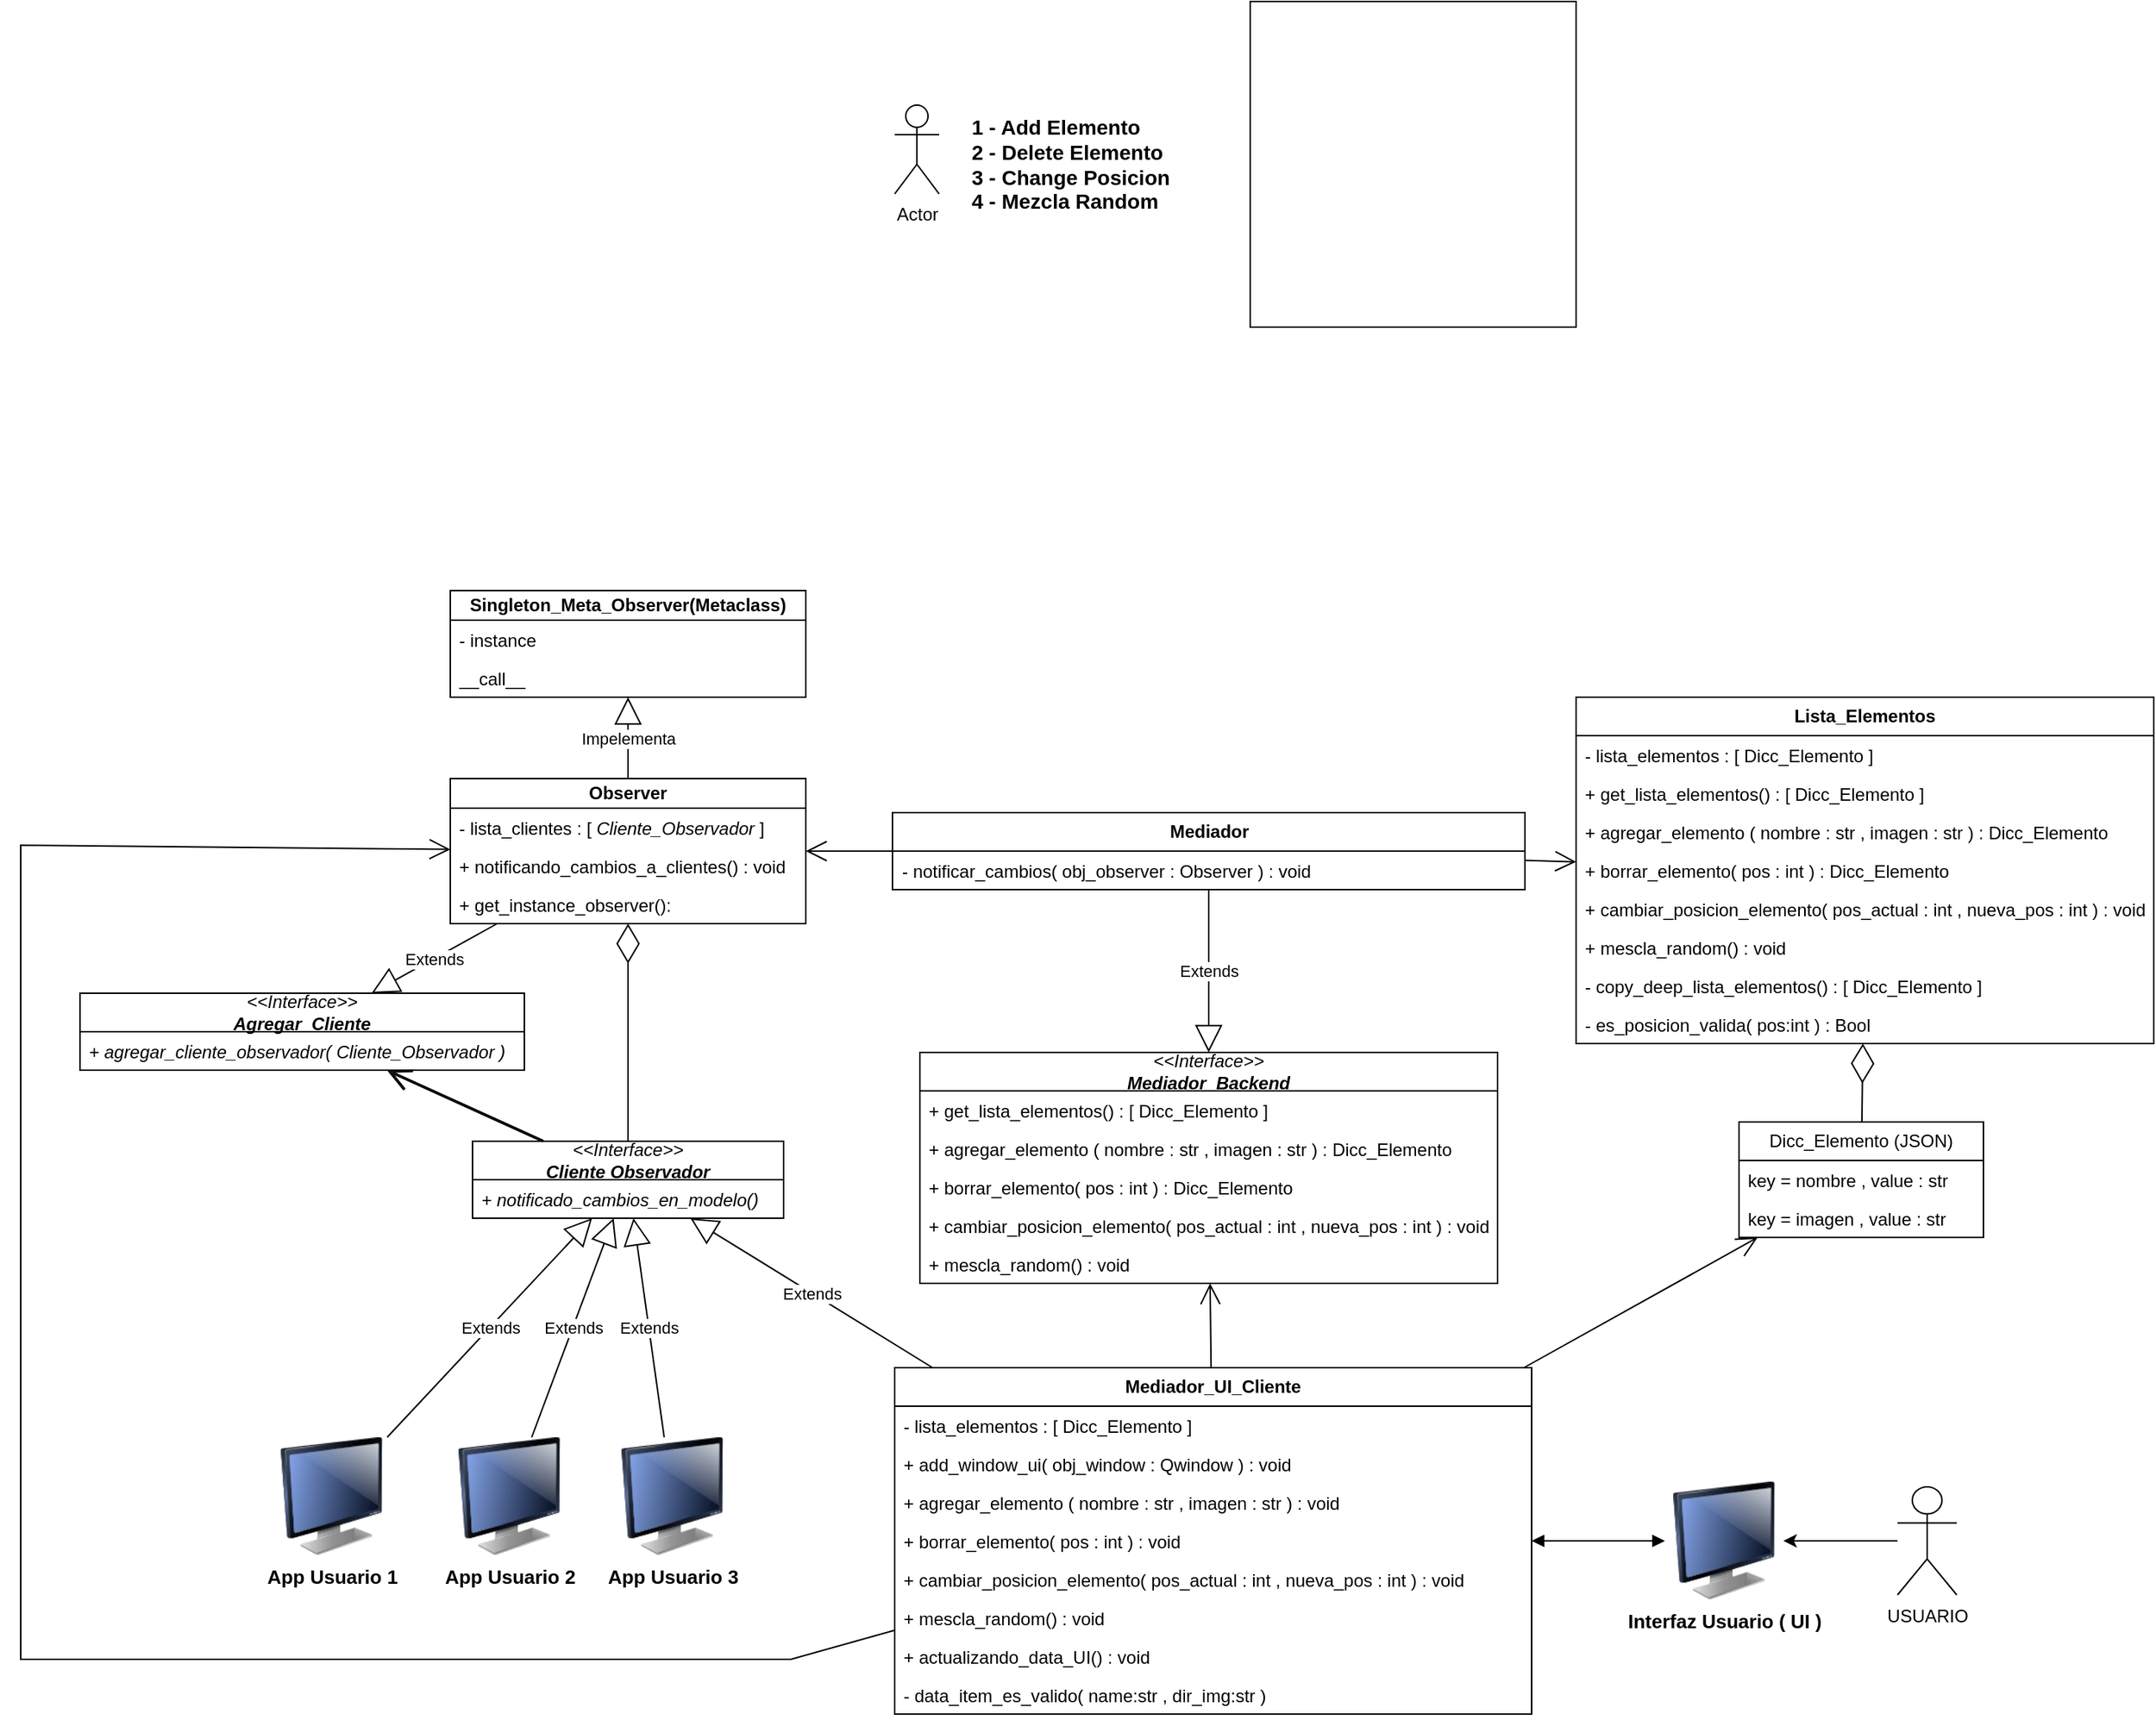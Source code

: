 <mxfile version="24.4.6" type="device">
  <diagram name="Página-1" id="JyxycoP2biTYrRzaDerA">
    <mxGraphModel dx="2261" dy="844" grid="1" gridSize="10" guides="1" tooltips="1" connect="1" arrows="1" fold="1" page="1" pageScale="1" pageWidth="827" pageHeight="1169" math="0" shadow="0">
      <root>
        <mxCell id="0" />
        <mxCell id="1" parent="0" />
        <mxCell id="s1K4aqA4JuCCRvIZJFgD-1" value="Actor" style="shape=umlActor;verticalLabelPosition=bottom;verticalAlign=top;html=1;outlineConnect=0;" parent="1" vertex="1">
          <mxGeometry x="150" y="120" width="30" height="60" as="geometry" />
        </mxCell>
        <mxCell id="s1K4aqA4JuCCRvIZJFgD-3" value="&lt;font style=&quot;font-size: 14px;&quot;&gt;&lt;b&gt;1 - Add Elemento&lt;/b&gt;&lt;/font&gt;&lt;div style=&quot;font-size: 14px;&quot;&gt;&lt;font style=&quot;font-size: 14px;&quot;&gt;&lt;b&gt;2 - Delete Elemento&lt;/b&gt;&lt;/font&gt;&lt;/div&gt;&lt;div style=&quot;font-size: 14px;&quot;&gt;&lt;font style=&quot;font-size: 14px;&quot;&gt;&lt;b&gt;3 - Change Posicion&lt;/b&gt;&lt;/font&gt;&lt;/div&gt;&lt;div style=&quot;font-size: 14px;&quot;&gt;&lt;font style=&quot;font-size: 14px;&quot;&gt;&lt;b&gt;4 - Mezcla Random&lt;/b&gt;&lt;/font&gt;&lt;/div&gt;" style="text;html=1;align=left;verticalAlign=middle;resizable=0;points=[];autosize=1;strokeColor=none;fillColor=none;" parent="1" vertex="1">
          <mxGeometry x="200" y="120" width="160" height="80" as="geometry" />
        </mxCell>
        <mxCell id="s1K4aqA4JuCCRvIZJFgD-4" value="" style="whiteSpace=wrap;html=1;aspect=fixed;fillColor=none;" parent="1" vertex="1">
          <mxGeometry x="390" y="50" width="220" height="220" as="geometry" />
        </mxCell>
        <mxCell id="s1K4aqA4JuCCRvIZJFgD-11" value="&lt;b&gt;Lista_Elementos&lt;/b&gt;" style="swimlane;fontStyle=0;childLayout=stackLayout;horizontal=1;startSize=26;fillColor=none;horizontalStack=0;resizeParent=1;resizeParentMax=0;resizeLast=0;collapsible=1;marginBottom=0;whiteSpace=wrap;html=1;" parent="1" vertex="1">
          <mxGeometry x="610" y="520" width="390" height="234" as="geometry" />
        </mxCell>
        <mxCell id="s1K4aqA4JuCCRvIZJFgD-13" value="- lista_elementos : [ Dicc_Elemento ]" style="text;strokeColor=none;fillColor=none;align=left;verticalAlign=top;spacingLeft=4;spacingRight=4;overflow=hidden;rotatable=0;points=[[0,0.5],[1,0.5]];portConstraint=eastwest;whiteSpace=wrap;html=1;" parent="s1K4aqA4JuCCRvIZJFgD-11" vertex="1">
          <mxGeometry y="26" width="390" height="26" as="geometry" />
        </mxCell>
        <mxCell id="s1K4aqA4JuCCRvIZJFgD-14" value="+ get_lista_elementos() : [ Dicc_Elemento ]" style="text;strokeColor=none;fillColor=none;align=left;verticalAlign=top;spacingLeft=4;spacingRight=4;overflow=hidden;rotatable=0;points=[[0,0.5],[1,0.5]];portConstraint=eastwest;whiteSpace=wrap;html=1;" parent="s1K4aqA4JuCCRvIZJFgD-11" vertex="1">
          <mxGeometry y="52" width="390" height="26" as="geometry" />
        </mxCell>
        <mxCell id="s1K4aqA4JuCCRvIZJFgD-32" value="+ agregar_elemento ( nombre : str , imagen : str ) : Dicc_Elemento" style="text;strokeColor=none;fillColor=none;align=left;verticalAlign=top;spacingLeft=4;spacingRight=4;overflow=hidden;rotatable=0;points=[[0,0.5],[1,0.5]];portConstraint=eastwest;whiteSpace=wrap;html=1;" parent="s1K4aqA4JuCCRvIZJFgD-11" vertex="1">
          <mxGeometry y="78" width="390" height="26" as="geometry" />
        </mxCell>
        <mxCell id="s1K4aqA4JuCCRvIZJFgD-28" value="+ borrar_elemento( pos : int ) : Dicc_Elemento" style="text;strokeColor=none;fillColor=none;align=left;verticalAlign=top;spacingLeft=4;spacingRight=4;overflow=hidden;rotatable=0;points=[[0,0.5],[1,0.5]];portConstraint=eastwest;whiteSpace=wrap;html=1;" parent="s1K4aqA4JuCCRvIZJFgD-11" vertex="1">
          <mxGeometry y="104" width="390" height="26" as="geometry" />
        </mxCell>
        <mxCell id="s1K4aqA4JuCCRvIZJFgD-31" value="+ cambiar_posicion_elemento( pos_actual : int , nueva_pos : int ) : void" style="text;strokeColor=none;fillColor=none;align=left;verticalAlign=top;spacingLeft=4;spacingRight=4;overflow=hidden;rotatable=0;points=[[0,0.5],[1,0.5]];portConstraint=eastwest;whiteSpace=wrap;html=1;" parent="s1K4aqA4JuCCRvIZJFgD-11" vertex="1">
          <mxGeometry y="130" width="390" height="26" as="geometry" />
        </mxCell>
        <mxCell id="s1K4aqA4JuCCRvIZJFgD-30" value="+ mescla_random() : void" style="text;strokeColor=none;fillColor=none;align=left;verticalAlign=top;spacingLeft=4;spacingRight=4;overflow=hidden;rotatable=0;points=[[0,0.5],[1,0.5]];portConstraint=eastwest;whiteSpace=wrap;html=1;" parent="s1K4aqA4JuCCRvIZJFgD-11" vertex="1">
          <mxGeometry y="156" width="390" height="26" as="geometry" />
        </mxCell>
        <mxCell id="s1K4aqA4JuCCRvIZJFgD-70" value="- copy_deep_lista_elementos() : [ Dicc_Elemento ]" style="text;strokeColor=none;fillColor=none;align=left;verticalAlign=top;spacingLeft=4;spacingRight=4;overflow=hidden;rotatable=0;points=[[0,0.5],[1,0.5]];portConstraint=eastwest;whiteSpace=wrap;html=1;" parent="s1K4aqA4JuCCRvIZJFgD-11" vertex="1">
          <mxGeometry y="182" width="390" height="26" as="geometry" />
        </mxCell>
        <mxCell id="s1K4aqA4JuCCRvIZJFgD-71" value="- es_posicion_valida( pos:int ) : Bool" style="text;strokeColor=none;fillColor=none;align=left;verticalAlign=top;spacingLeft=4;spacingRight=4;overflow=hidden;rotatable=0;points=[[0,0.5],[1,0.5]];portConstraint=eastwest;whiteSpace=wrap;html=1;" parent="s1K4aqA4JuCCRvIZJFgD-11" vertex="1">
          <mxGeometry y="208" width="390" height="26" as="geometry" />
        </mxCell>
        <mxCell id="s1K4aqA4JuCCRvIZJFgD-33" value="&lt;b&gt;Observer&lt;/b&gt;" style="swimlane;fontStyle=0;childLayout=stackLayout;horizontal=1;startSize=20;fillColor=none;horizontalStack=0;resizeParent=1;resizeParentMax=0;resizeLast=0;collapsible=1;marginBottom=0;whiteSpace=wrap;html=1;" parent="1" vertex="1">
          <mxGeometry x="-150" y="575" width="240" height="98" as="geometry" />
        </mxCell>
        <mxCell id="s1K4aqA4JuCCRvIZJFgD-34" value="- lista_clientes : [ &lt;i&gt;Cliente_Observador&lt;/i&gt; ]" style="text;strokeColor=none;fillColor=none;align=left;verticalAlign=top;spacingLeft=4;spacingRight=4;overflow=hidden;rotatable=0;points=[[0,0.5],[1,0.5]];portConstraint=eastwest;whiteSpace=wrap;html=1;" parent="s1K4aqA4JuCCRvIZJFgD-33" vertex="1">
          <mxGeometry y="20" width="240" height="26" as="geometry" />
        </mxCell>
        <mxCell id="s1K4aqA4JuCCRvIZJFgD-90" value="+ notificando_cambios_a_clientes() : void" style="text;strokeColor=none;fillColor=none;align=left;verticalAlign=top;spacingLeft=4;spacingRight=4;overflow=hidden;rotatable=0;points=[[0,0.5],[1,0.5]];portConstraint=eastwest;whiteSpace=wrap;html=1;" parent="s1K4aqA4JuCCRvIZJFgD-33" vertex="1">
          <mxGeometry y="46" width="240" height="26" as="geometry" />
        </mxCell>
        <mxCell id="FhvwZutlf3Wpfr3gPBGU-1" value="+ get_instance_observer():" style="text;strokeColor=none;fillColor=none;align=left;verticalAlign=top;spacingLeft=4;spacingRight=4;overflow=hidden;rotatable=0;points=[[0,0.5],[1,0.5]];portConstraint=eastwest;whiteSpace=wrap;html=1;" parent="s1K4aqA4JuCCRvIZJFgD-33" vertex="1">
          <mxGeometry y="72" width="240" height="26" as="geometry" />
        </mxCell>
        <mxCell id="s1K4aqA4JuCCRvIZJFgD-44" value="&lt;i&gt;&amp;lt;&amp;lt;Interface&amp;gt;&amp;gt;&lt;/i&gt;&lt;div&gt;&lt;i&gt;&lt;b&gt;Cliente Observador&lt;/b&gt;&lt;/i&gt;&lt;/div&gt;" style="swimlane;fontStyle=0;childLayout=stackLayout;horizontal=1;startSize=26;fillColor=none;horizontalStack=0;resizeParent=1;resizeParentMax=0;resizeLast=0;collapsible=1;marginBottom=0;whiteSpace=wrap;html=1;" parent="1" vertex="1">
          <mxGeometry x="-135" y="820" width="210" height="52" as="geometry" />
        </mxCell>
        <mxCell id="s1K4aqA4JuCCRvIZJFgD-45" value="&lt;i&gt;+ notificado_cambios_en_modelo()&lt;/i&gt;" style="text;strokeColor=none;fillColor=none;align=left;verticalAlign=top;spacingLeft=4;spacingRight=4;overflow=hidden;rotatable=0;points=[[0,0.5],[1,0.5]];portConstraint=eastwest;whiteSpace=wrap;html=1;" parent="s1K4aqA4JuCCRvIZJFgD-44" vertex="1">
          <mxGeometry y="26" width="210" height="26" as="geometry" />
        </mxCell>
        <mxCell id="s1K4aqA4JuCCRvIZJFgD-48" value="" style="endArrow=open;endFill=1;endSize=12;html=1;rounded=0;" parent="1" source="s1K4aqA4JuCCRvIZJFgD-61" target="s1K4aqA4JuCCRvIZJFgD-33" edge="1">
          <mxGeometry width="160" relative="1" as="geometry">
            <mxPoint x="330" y="740" as="sourcePoint" />
            <mxPoint x="490" y="740" as="targetPoint" />
          </mxGeometry>
        </mxCell>
        <mxCell id="s1K4aqA4JuCCRvIZJFgD-52" value="" style="endArrow=diamondThin;endFill=0;endSize=24;html=1;rounded=0;" parent="1" source="s1K4aqA4JuCCRvIZJFgD-44" target="s1K4aqA4JuCCRvIZJFgD-33" edge="1">
          <mxGeometry width="160" relative="1" as="geometry">
            <mxPoint x="50" y="770" as="sourcePoint" />
            <mxPoint x="210" y="770" as="targetPoint" />
          </mxGeometry>
        </mxCell>
        <mxCell id="s1K4aqA4JuCCRvIZJFgD-61" value="&lt;b&gt;Mediador&lt;/b&gt;" style="swimlane;fontStyle=0;childLayout=stackLayout;horizontal=1;startSize=26;fillColor=none;horizontalStack=0;resizeParent=1;resizeParentMax=0;resizeLast=0;collapsible=1;marginBottom=0;whiteSpace=wrap;html=1;" parent="1" vertex="1">
          <mxGeometry x="148.5" y="598" width="427" height="52" as="geometry" />
        </mxCell>
        <mxCell id="s1K4aqA4JuCCRvIZJFgD-68" value="- notificar_cambios( obj_observer : Observer ) : void" style="text;strokeColor=none;fillColor=none;align=left;verticalAlign=top;spacingLeft=4;spacingRight=4;overflow=hidden;rotatable=0;points=[[0,0.5],[1,0.5]];portConstraint=eastwest;whiteSpace=wrap;html=1;" parent="s1K4aqA4JuCCRvIZJFgD-61" vertex="1">
          <mxGeometry y="26" width="427" height="26" as="geometry" />
        </mxCell>
        <mxCell id="s1K4aqA4JuCCRvIZJFgD-69" value="" style="endArrow=open;endFill=1;endSize=12;html=1;rounded=0;" parent="1" source="s1K4aqA4JuCCRvIZJFgD-61" target="s1K4aqA4JuCCRvIZJFgD-11" edge="1">
          <mxGeometry width="160" relative="1" as="geometry">
            <mxPoint x="-40" y="790" as="sourcePoint" />
            <mxPoint x="120" y="790" as="targetPoint" />
          </mxGeometry>
        </mxCell>
        <mxCell id="s1K4aqA4JuCCRvIZJFgD-99" style="edgeStyle=orthogonalEdgeStyle;rounded=0;orthogonalLoop=1;jettySize=auto;html=1;" parent="1" source="s1K4aqA4JuCCRvIZJFgD-73" target="s1K4aqA4JuCCRvIZJFgD-96" edge="1">
          <mxGeometry relative="1" as="geometry" />
        </mxCell>
        <mxCell id="s1K4aqA4JuCCRvIZJFgD-73" value="USUARIO" style="shape=umlActor;verticalLabelPosition=bottom;verticalAlign=top;html=1;" parent="1" vertex="1">
          <mxGeometry x="827" y="1053.5" width="40" height="73" as="geometry" />
        </mxCell>
        <mxCell id="s1K4aqA4JuCCRvIZJFgD-74" value="&lt;div&gt;&lt;b&gt;Mediador_UI_Cliente&lt;/b&gt;&lt;/div&gt;" style="swimlane;fontStyle=0;childLayout=stackLayout;horizontal=1;startSize=26;fillColor=none;horizontalStack=0;resizeParent=1;resizeParentMax=0;resizeLast=0;collapsible=1;marginBottom=0;whiteSpace=wrap;html=1;" parent="1" vertex="1">
          <mxGeometry x="150" y="973" width="430" height="234" as="geometry" />
        </mxCell>
        <mxCell id="s1K4aqA4JuCCRvIZJFgD-76" value="- lista_elementos : [ Dicc_Elemento ]&amp;nbsp;" style="text;strokeColor=none;fillColor=none;align=left;verticalAlign=top;spacingLeft=4;spacingRight=4;overflow=hidden;rotatable=0;points=[[0,0.5],[1,0.5]];portConstraint=eastwest;whiteSpace=wrap;html=1;" parent="s1K4aqA4JuCCRvIZJFgD-74" vertex="1">
          <mxGeometry y="26" width="430" height="26" as="geometry" />
        </mxCell>
        <mxCell id="WeHM__U0O2klIwqXToOx-1" value="+ add_window_ui( obj_window : Qwindow ) : void" style="text;strokeColor=none;fillColor=none;align=left;verticalAlign=top;spacingLeft=4;spacingRight=4;overflow=hidden;rotatable=0;points=[[0,0.5],[1,0.5]];portConstraint=eastwest;whiteSpace=wrap;html=1;" vertex="1" parent="s1K4aqA4JuCCRvIZJFgD-74">
          <mxGeometry y="52" width="430" height="26" as="geometry" />
        </mxCell>
        <mxCell id="s1K4aqA4JuCCRvIZJFgD-77" value="+ agregar_elemento ( nombre : str , imagen : str ) : void" style="text;strokeColor=none;fillColor=none;align=left;verticalAlign=top;spacingLeft=4;spacingRight=4;overflow=hidden;rotatable=0;points=[[0,0.5],[1,0.5]];portConstraint=eastwest;whiteSpace=wrap;html=1;" parent="s1K4aqA4JuCCRvIZJFgD-74" vertex="1">
          <mxGeometry y="78" width="430" height="26" as="geometry" />
        </mxCell>
        <mxCell id="s1K4aqA4JuCCRvIZJFgD-80" value="+ borrar_elemento( pos : int ) : void" style="text;strokeColor=none;fillColor=none;align=left;verticalAlign=top;spacingLeft=4;spacingRight=4;overflow=hidden;rotatable=0;points=[[0,0.5],[1,0.5]];portConstraint=eastwest;whiteSpace=wrap;html=1;" parent="s1K4aqA4JuCCRvIZJFgD-74" vertex="1">
          <mxGeometry y="104" width="430" height="26" as="geometry" />
        </mxCell>
        <mxCell id="s1K4aqA4JuCCRvIZJFgD-81" value="+ cambiar_posicion_elemento( pos_actual : int , nueva_pos : int ) : void" style="text;strokeColor=none;fillColor=none;align=left;verticalAlign=top;spacingLeft=4;spacingRight=4;overflow=hidden;rotatable=0;points=[[0,0.5],[1,0.5]];portConstraint=eastwest;whiteSpace=wrap;html=1;" parent="s1K4aqA4JuCCRvIZJFgD-74" vertex="1">
          <mxGeometry y="130" width="430" height="26" as="geometry" />
        </mxCell>
        <mxCell id="s1K4aqA4JuCCRvIZJFgD-82" value="+ mescla_random() : void" style="text;strokeColor=none;fillColor=none;align=left;verticalAlign=top;spacingLeft=4;spacingRight=4;overflow=hidden;rotatable=0;points=[[0,0.5],[1,0.5]];portConstraint=eastwest;whiteSpace=wrap;html=1;" parent="s1K4aqA4JuCCRvIZJFgD-74" vertex="1">
          <mxGeometry y="156" width="430" height="26" as="geometry" />
        </mxCell>
        <mxCell id="s1K4aqA4JuCCRvIZJFgD-103" value="+ actualizando_data_UI() : void" style="text;strokeColor=none;fillColor=none;align=left;verticalAlign=top;spacingLeft=4;spacingRight=4;overflow=hidden;rotatable=0;points=[[0,0.5],[1,0.5]];portConstraint=eastwest;whiteSpace=wrap;html=1;" parent="s1K4aqA4JuCCRvIZJFgD-74" vertex="1">
          <mxGeometry y="182" width="430" height="26" as="geometry" />
        </mxCell>
        <mxCell id="WeHM__U0O2klIwqXToOx-2" value="- data_item_es_valido( name:str , dir_img:str )" style="text;strokeColor=none;fillColor=none;align=left;verticalAlign=top;spacingLeft=4;spacingRight=4;overflow=hidden;rotatable=0;points=[[0,0.5],[1,0.5]];portConstraint=eastwest;whiteSpace=wrap;html=1;" vertex="1" parent="s1K4aqA4JuCCRvIZJFgD-74">
          <mxGeometry y="208" width="430" height="26" as="geometry" />
        </mxCell>
        <mxCell id="s1K4aqA4JuCCRvIZJFgD-79" value="Extends" style="endArrow=block;endSize=16;endFill=0;html=1;rounded=0;" parent="1" source="s1K4aqA4JuCCRvIZJFgD-74" target="s1K4aqA4JuCCRvIZJFgD-44" edge="1">
          <mxGeometry width="160" relative="1" as="geometry">
            <mxPoint x="-160" y="890" as="sourcePoint" />
            <mxPoint y="890" as="targetPoint" />
          </mxGeometry>
        </mxCell>
        <mxCell id="s1K4aqA4JuCCRvIZJFgD-86" value="" style="endArrow=open;endFill=1;endSize=12;html=1;rounded=0;strokeColor=#0A0A0A;fillColor=#d5e8d4;strokeWidth=2;" parent="1" source="s1K4aqA4JuCCRvIZJFgD-44" target="s1K4aqA4JuCCRvIZJFgD-87" edge="1">
          <mxGeometry width="160" relative="1" as="geometry">
            <mxPoint x="60" y="840" as="sourcePoint" />
            <mxPoint x="60" y="840" as="targetPoint" />
          </mxGeometry>
        </mxCell>
        <mxCell id="s1K4aqA4JuCCRvIZJFgD-87" value="&lt;i&gt;&amp;lt;&amp;lt;Interface&amp;gt;&amp;gt;&lt;/i&gt;&lt;div&gt;&lt;i&gt;&lt;b&gt;Agregar_Cliente&lt;/b&gt;&lt;/i&gt;&lt;/div&gt;" style="swimlane;fontStyle=0;childLayout=stackLayout;horizontal=1;startSize=26;fillColor=none;horizontalStack=0;resizeParent=1;resizeParentMax=0;resizeLast=0;collapsible=1;marginBottom=0;whiteSpace=wrap;html=1;" parent="1" vertex="1">
          <mxGeometry x="-400" y="720" width="300" height="52" as="geometry" />
        </mxCell>
        <mxCell id="s1K4aqA4JuCCRvIZJFgD-88" value="&lt;i&gt;+ agregar_cliente_observador(&amp;nbsp;Cliente_Observador&amp;nbsp;)&lt;/i&gt;" style="text;strokeColor=none;fillColor=none;align=left;verticalAlign=top;spacingLeft=4;spacingRight=4;overflow=hidden;rotatable=0;points=[[0,0.5],[1,0.5]];portConstraint=eastwest;whiteSpace=wrap;html=1;" parent="s1K4aqA4JuCCRvIZJFgD-87" vertex="1">
          <mxGeometry y="26" width="300" height="26" as="geometry" />
        </mxCell>
        <mxCell id="s1K4aqA4JuCCRvIZJFgD-89" value="Extends" style="endArrow=block;endSize=16;endFill=0;html=1;rounded=0;" parent="1" source="s1K4aqA4JuCCRvIZJFgD-33" target="s1K4aqA4JuCCRvIZJFgD-87" edge="1">
          <mxGeometry width="160" relative="1" as="geometry">
            <mxPoint x="-9" y="942" as="sourcePoint" />
            <mxPoint x="-161" y="852" as="targetPoint" />
          </mxGeometry>
        </mxCell>
        <mxCell id="s1K4aqA4JuCCRvIZJFgD-94" value="" style="endArrow=open;endFill=1;endSize=12;html=1;rounded=0;" parent="1" source="s1K4aqA4JuCCRvIZJFgD-74" target="s1K4aqA4JuCCRvIZJFgD-105" edge="1">
          <mxGeometry width="160" relative="1" as="geometry">
            <mxPoint x="-190" y="1160" as="sourcePoint" />
            <mxPoint x="-30" y="1160" as="targetPoint" />
          </mxGeometry>
        </mxCell>
        <mxCell id="s1K4aqA4JuCCRvIZJFgD-96" value="&lt;b&gt;&lt;font style=&quot;font-size: 13px;&quot;&gt;Interfaz Usuario ( UI )&lt;/font&gt;&lt;/b&gt;" style="image;html=1;image=img/lib/clip_art/computers/Monitor_128x128.png" parent="1" vertex="1">
          <mxGeometry x="670" y="1050" width="80" height="80" as="geometry" />
        </mxCell>
        <mxCell id="s1K4aqA4JuCCRvIZJFgD-102" value="" style="endArrow=block;startArrow=block;endFill=1;startFill=1;html=1;rounded=0;" parent="1" source="s1K4aqA4JuCCRvIZJFgD-74" target="s1K4aqA4JuCCRvIZJFgD-96" edge="1">
          <mxGeometry width="160" relative="1" as="geometry">
            <mxPoint x="190" y="1150" as="sourcePoint" />
            <mxPoint x="350" y="1150" as="targetPoint" />
          </mxGeometry>
        </mxCell>
        <mxCell id="s1K4aqA4JuCCRvIZJFgD-105" value="&lt;i&gt;&amp;lt;&amp;lt;Interface&amp;gt;&amp;gt;&lt;/i&gt;&lt;div&gt;&lt;b&gt;&lt;i&gt;Mediador_Backend&lt;/i&gt;&lt;/b&gt;&lt;br&gt;&lt;/div&gt;" style="swimlane;fontStyle=0;childLayout=stackLayout;horizontal=1;startSize=26;fillColor=none;horizontalStack=0;resizeParent=1;resizeParentMax=0;resizeLast=0;collapsible=1;marginBottom=0;whiteSpace=wrap;html=1;" parent="1" vertex="1">
          <mxGeometry x="167" y="760" width="390" height="156" as="geometry" />
        </mxCell>
        <mxCell id="qhew970G6QISAul6UoWR-1" value="+ get_lista_elementos() : [ Dicc_Elemento ]" style="text;strokeColor=none;fillColor=none;align=left;verticalAlign=top;spacingLeft=4;spacingRight=4;overflow=hidden;rotatable=0;points=[[0,0.5],[1,0.5]];portConstraint=eastwest;whiteSpace=wrap;html=1;" parent="s1K4aqA4JuCCRvIZJFgD-105" vertex="1">
          <mxGeometry y="26" width="390" height="26" as="geometry" />
        </mxCell>
        <mxCell id="s1K4aqA4JuCCRvIZJFgD-111" value="+ agregar_elemento ( nombre : str , imagen : str ) : Dicc_Elemento" style="text;strokeColor=none;fillColor=none;align=left;verticalAlign=top;spacingLeft=4;spacingRight=4;overflow=hidden;rotatable=0;points=[[0,0.5],[1,0.5]];portConstraint=eastwest;whiteSpace=wrap;html=1;" parent="s1K4aqA4JuCCRvIZJFgD-105" vertex="1">
          <mxGeometry y="52" width="390" height="26" as="geometry" />
        </mxCell>
        <mxCell id="s1K4aqA4JuCCRvIZJFgD-109" value="+ borrar_elemento( pos : int ) : Dicc_Elemento" style="text;strokeColor=none;fillColor=none;align=left;verticalAlign=top;spacingLeft=4;spacingRight=4;overflow=hidden;rotatable=0;points=[[0,0.5],[1,0.5]];portConstraint=eastwest;whiteSpace=wrap;html=1;" parent="s1K4aqA4JuCCRvIZJFgD-105" vertex="1">
          <mxGeometry y="78" width="390" height="26" as="geometry" />
        </mxCell>
        <mxCell id="s1K4aqA4JuCCRvIZJFgD-108" value="+ cambiar_posicion_elemento( pos_actual : int , nueva_pos : int ) : void" style="text;strokeColor=none;fillColor=none;align=left;verticalAlign=top;spacingLeft=4;spacingRight=4;overflow=hidden;rotatable=0;points=[[0,0.5],[1,0.5]];portConstraint=eastwest;whiteSpace=wrap;html=1;" parent="s1K4aqA4JuCCRvIZJFgD-105" vertex="1">
          <mxGeometry y="104" width="390" height="26" as="geometry" />
        </mxCell>
        <mxCell id="s1K4aqA4JuCCRvIZJFgD-107" value="+ mescla_random() : void" style="text;strokeColor=none;fillColor=none;align=left;verticalAlign=top;spacingLeft=4;spacingRight=4;overflow=hidden;rotatable=0;points=[[0,0.5],[1,0.5]];portConstraint=eastwest;whiteSpace=wrap;html=1;" parent="s1K4aqA4JuCCRvIZJFgD-105" vertex="1">
          <mxGeometry y="130" width="390" height="26" as="geometry" />
        </mxCell>
        <mxCell id="s1K4aqA4JuCCRvIZJFgD-112" value="Dicc_Elemento (JSON)" style="swimlane;fontStyle=0;childLayout=stackLayout;horizontal=1;startSize=26;fillColor=none;horizontalStack=0;resizeParent=1;resizeParentMax=0;resizeLast=0;collapsible=1;marginBottom=0;whiteSpace=wrap;html=1;" parent="1" vertex="1">
          <mxGeometry x="720" y="807" width="165" height="78" as="geometry" />
        </mxCell>
        <mxCell id="s1K4aqA4JuCCRvIZJFgD-113" value="key = nombre , value : str" style="text;strokeColor=none;fillColor=none;align=left;verticalAlign=top;spacingLeft=4;spacingRight=4;overflow=hidden;rotatable=0;points=[[0,0.5],[1,0.5]];portConstraint=eastwest;whiteSpace=wrap;html=1;" parent="s1K4aqA4JuCCRvIZJFgD-112" vertex="1">
          <mxGeometry y="26" width="165" height="26" as="geometry" />
        </mxCell>
        <mxCell id="s1K4aqA4JuCCRvIZJFgD-114" value="key = imagen , value : str" style="text;strokeColor=none;fillColor=none;align=left;verticalAlign=top;spacingLeft=4;spacingRight=4;overflow=hidden;rotatable=0;points=[[0,0.5],[1,0.5]];portConstraint=eastwest;whiteSpace=wrap;html=1;" parent="s1K4aqA4JuCCRvIZJFgD-112" vertex="1">
          <mxGeometry y="52" width="165" height="26" as="geometry" />
        </mxCell>
        <mxCell id="s1K4aqA4JuCCRvIZJFgD-116" value="Extends" style="endArrow=block;endSize=16;endFill=0;html=1;rounded=0;" parent="1" source="s1K4aqA4JuCCRvIZJFgD-61" target="s1K4aqA4JuCCRvIZJFgD-105" edge="1">
          <mxGeometry width="160" relative="1" as="geometry">
            <mxPoint x="-91" y="960" as="sourcePoint" />
            <mxPoint x="-270" y="1060" as="targetPoint" />
          </mxGeometry>
        </mxCell>
        <mxCell id="s1K4aqA4JuCCRvIZJFgD-117" value="" style="endArrow=open;endFill=1;endSize=12;html=1;rounded=0;" parent="1" source="s1K4aqA4JuCCRvIZJFgD-74" target="s1K4aqA4JuCCRvIZJFgD-112" edge="1">
          <mxGeometry width="160" relative="1" as="geometry">
            <mxPoint x="354" y="1020" as="sourcePoint" />
            <mxPoint x="354" y="930" as="targetPoint" />
          </mxGeometry>
        </mxCell>
        <mxCell id="s1K4aqA4JuCCRvIZJFgD-119" value="" style="endArrow=diamondThin;endFill=0;endSize=24;html=1;rounded=0;" parent="1" source="s1K4aqA4JuCCRvIZJFgD-112" target="s1K4aqA4JuCCRvIZJFgD-11" edge="1">
          <mxGeometry width="160" relative="1" as="geometry">
            <mxPoint x="960" y="900" as="sourcePoint" />
            <mxPoint x="980" y="800" as="targetPoint" />
          </mxGeometry>
        </mxCell>
        <mxCell id="s1K4aqA4JuCCRvIZJFgD-120" value="&lt;b&gt;&lt;font style=&quot;font-size: 13px;&quot;&gt;App Usuario 1&lt;/font&gt;&lt;/b&gt;" style="image;html=1;image=img/lib/clip_art/computers/Monitor_128x128.png" parent="1" vertex="1">
          <mxGeometry x="-270" y="1020" width="80" height="80" as="geometry" />
        </mxCell>
        <mxCell id="s1K4aqA4JuCCRvIZJFgD-121" value="&lt;b&gt;&lt;font style=&quot;font-size: 13px;&quot;&gt;App Usuario 2&lt;/font&gt;&lt;/b&gt;" style="image;html=1;image=img/lib/clip_art/computers/Monitor_128x128.png" parent="1" vertex="1">
          <mxGeometry x="-150" y="1020" width="80" height="80" as="geometry" />
        </mxCell>
        <mxCell id="s1K4aqA4JuCCRvIZJFgD-122" value="&lt;b&gt;&lt;font style=&quot;font-size: 13px;&quot;&gt;App Usuario 3&lt;/font&gt;&lt;/b&gt;" style="image;html=1;image=img/lib/clip_art/computers/Monitor_128x128.png" parent="1" vertex="1">
          <mxGeometry x="-40" y="1020" width="80" height="80" as="geometry" />
        </mxCell>
        <mxCell id="s1K4aqA4JuCCRvIZJFgD-123" value="Extends" style="endArrow=block;endSize=16;endFill=0;html=1;rounded=0;" parent="1" source="s1K4aqA4JuCCRvIZJFgD-120" target="s1K4aqA4JuCCRvIZJFgD-44" edge="1">
          <mxGeometry width="160" relative="1" as="geometry">
            <mxPoint x="-29" y="1074" as="sourcePoint" />
            <mxPoint x="-230" y="936" as="targetPoint" />
          </mxGeometry>
        </mxCell>
        <mxCell id="s1K4aqA4JuCCRvIZJFgD-124" value="Extends" style="endArrow=block;endSize=16;endFill=0;html=1;rounded=0;" parent="1" source="s1K4aqA4JuCCRvIZJFgD-121" target="s1K4aqA4JuCCRvIZJFgD-44" edge="1">
          <mxGeometry width="160" relative="1" as="geometry">
            <mxPoint x="229" y="1030" as="sourcePoint" />
            <mxPoint x="28" y="892" as="targetPoint" />
          </mxGeometry>
        </mxCell>
        <mxCell id="s1K4aqA4JuCCRvIZJFgD-125" value="Extends" style="endArrow=block;endSize=16;endFill=0;html=1;rounded=0;" parent="1" source="s1K4aqA4JuCCRvIZJFgD-122" target="s1K4aqA4JuCCRvIZJFgD-44" edge="1">
          <mxGeometry width="160" relative="1" as="geometry">
            <mxPoint x="239" y="1040" as="sourcePoint" />
            <mxPoint x="38" y="902" as="targetPoint" />
          </mxGeometry>
        </mxCell>
        <mxCell id="FhvwZutlf3Wpfr3gPBGU-3" value="&lt;b&gt;Singleton_Meta_Observer(Metaclass)&lt;/b&gt;" style="swimlane;fontStyle=0;childLayout=stackLayout;horizontal=1;startSize=20;fillColor=none;horizontalStack=0;resizeParent=1;resizeParentMax=0;resizeLast=0;collapsible=1;marginBottom=0;whiteSpace=wrap;html=1;" parent="1" vertex="1">
          <mxGeometry x="-150" y="448" width="240" height="72" as="geometry" />
        </mxCell>
        <mxCell id="FhvwZutlf3Wpfr3gPBGU-4" value="- instance" style="text;strokeColor=none;fillColor=none;align=left;verticalAlign=top;spacingLeft=4;spacingRight=4;overflow=hidden;rotatable=0;points=[[0,0.5],[1,0.5]];portConstraint=eastwest;whiteSpace=wrap;html=1;" parent="FhvwZutlf3Wpfr3gPBGU-3" vertex="1">
          <mxGeometry y="20" width="240" height="26" as="geometry" />
        </mxCell>
        <mxCell id="FhvwZutlf3Wpfr3gPBGU-7" value="__call__" style="text;strokeColor=none;fillColor=none;align=left;verticalAlign=top;spacingLeft=4;spacingRight=4;overflow=hidden;rotatable=0;points=[[0,0.5],[1,0.5]];portConstraint=eastwest;whiteSpace=wrap;html=1;" parent="FhvwZutlf3Wpfr3gPBGU-3" vertex="1">
          <mxGeometry y="46" width="240" height="26" as="geometry" />
        </mxCell>
        <mxCell id="FhvwZutlf3Wpfr3gPBGU-10" value="" style="endArrow=open;endFill=1;endSize=12;html=1;rounded=0;" parent="1" source="s1K4aqA4JuCCRvIZJFgD-74" target="s1K4aqA4JuCCRvIZJFgD-33" edge="1">
          <mxGeometry width="160" relative="1" as="geometry">
            <mxPoint x="-666" y="979" as="sourcePoint" />
            <mxPoint x="-1020" y="860" as="targetPoint" />
            <Array as="points">
              <mxPoint x="80" y="1170" />
              <mxPoint x="-440" y="1170" />
              <mxPoint x="-440" y="620" />
            </Array>
          </mxGeometry>
        </mxCell>
        <mxCell id="b5D7HHBNkOjGYxqeFg5S-1" value="Impelementa" style="endArrow=block;endSize=16;endFill=0;html=1;rounded=0;" parent="1" source="s1K4aqA4JuCCRvIZJFgD-33" target="FhvwZutlf3Wpfr3gPBGU-3" edge="1">
          <mxGeometry width="160" relative="1" as="geometry">
            <mxPoint x="-290" y="580" as="sourcePoint" />
            <mxPoint x="-130" y="580" as="targetPoint" />
          </mxGeometry>
        </mxCell>
      </root>
    </mxGraphModel>
  </diagram>
</mxfile>
